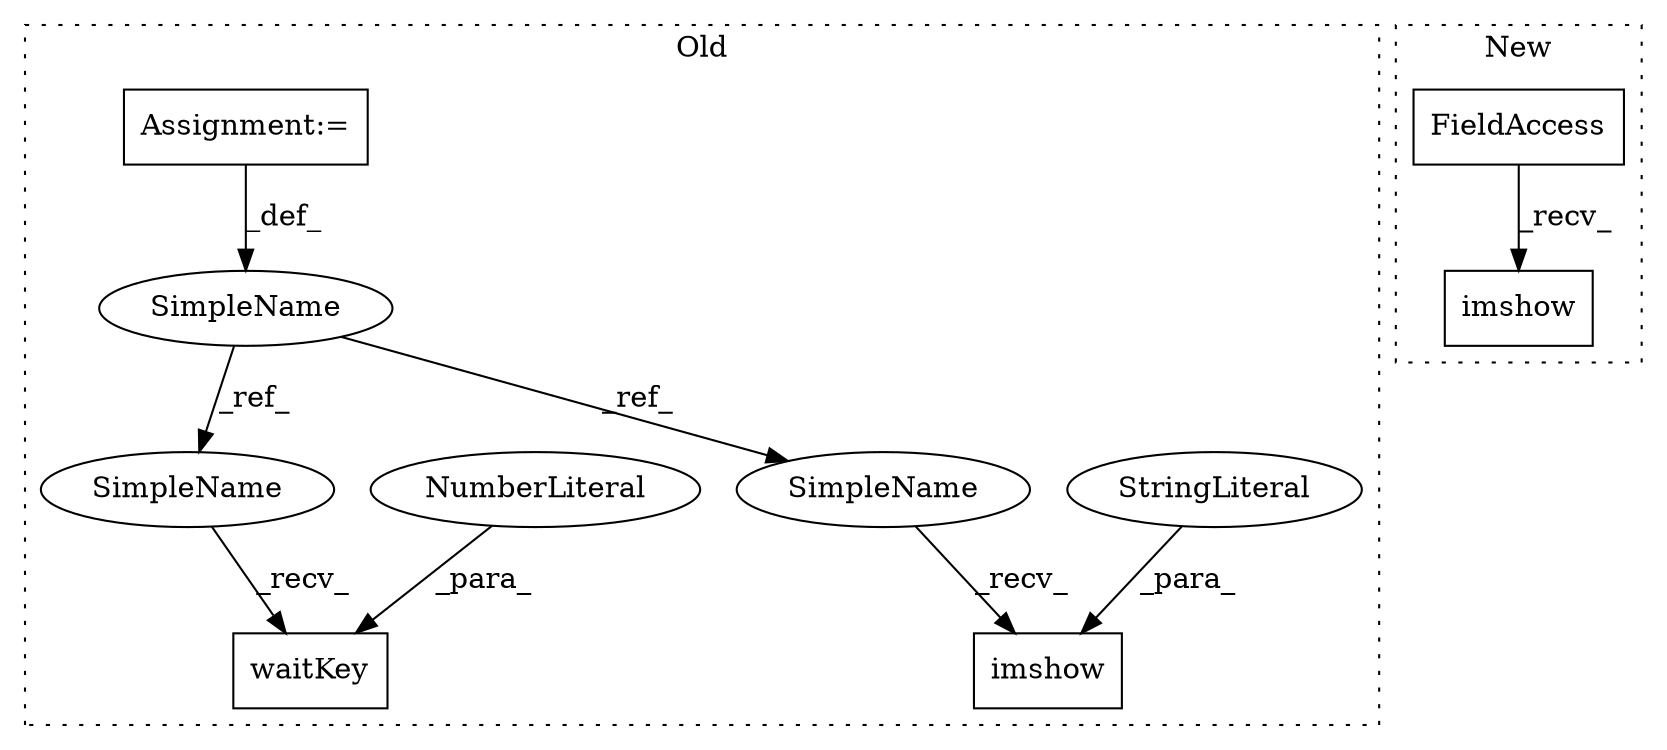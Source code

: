digraph G {
subgraph cluster0 {
1 [label="waitKey" a="32" s="1869,1878" l="8,1" shape="box"];
3 [label="NumberLiteral" a="34" s="1877" l="1" shape="ellipse"];
5 [label="SimpleName" a="42" s="1258" l="3" shape="ellipse"];
6 [label="imshow" a="32" s="1816,1856" l="7,1" shape="box"];
7 [label="StringLiteral" a="45" s="1823" l="24" shape="ellipse"];
8 [label="Assignment:=" a="7" s="1258" l="3" shape="box"];
9 [label="SimpleName" a="42" s="1865" l="3" shape="ellipse"];
10 [label="SimpleName" a="42" s="1812" l="3" shape="ellipse"];
label = "Old";
style="dotted";
}
subgraph cluster1 {
2 [label="imshow" a="32" s="1960,1975" l="7,1" shape="box"];
4 [label="FieldAccess" a="22" s="1942" l="10" shape="box"];
label = "New";
style="dotted";
}
3 -> 1 [label="_para_"];
4 -> 2 [label="_recv_"];
5 -> 10 [label="_ref_"];
5 -> 9 [label="_ref_"];
7 -> 6 [label="_para_"];
8 -> 5 [label="_def_"];
9 -> 1 [label="_recv_"];
10 -> 6 [label="_recv_"];
}